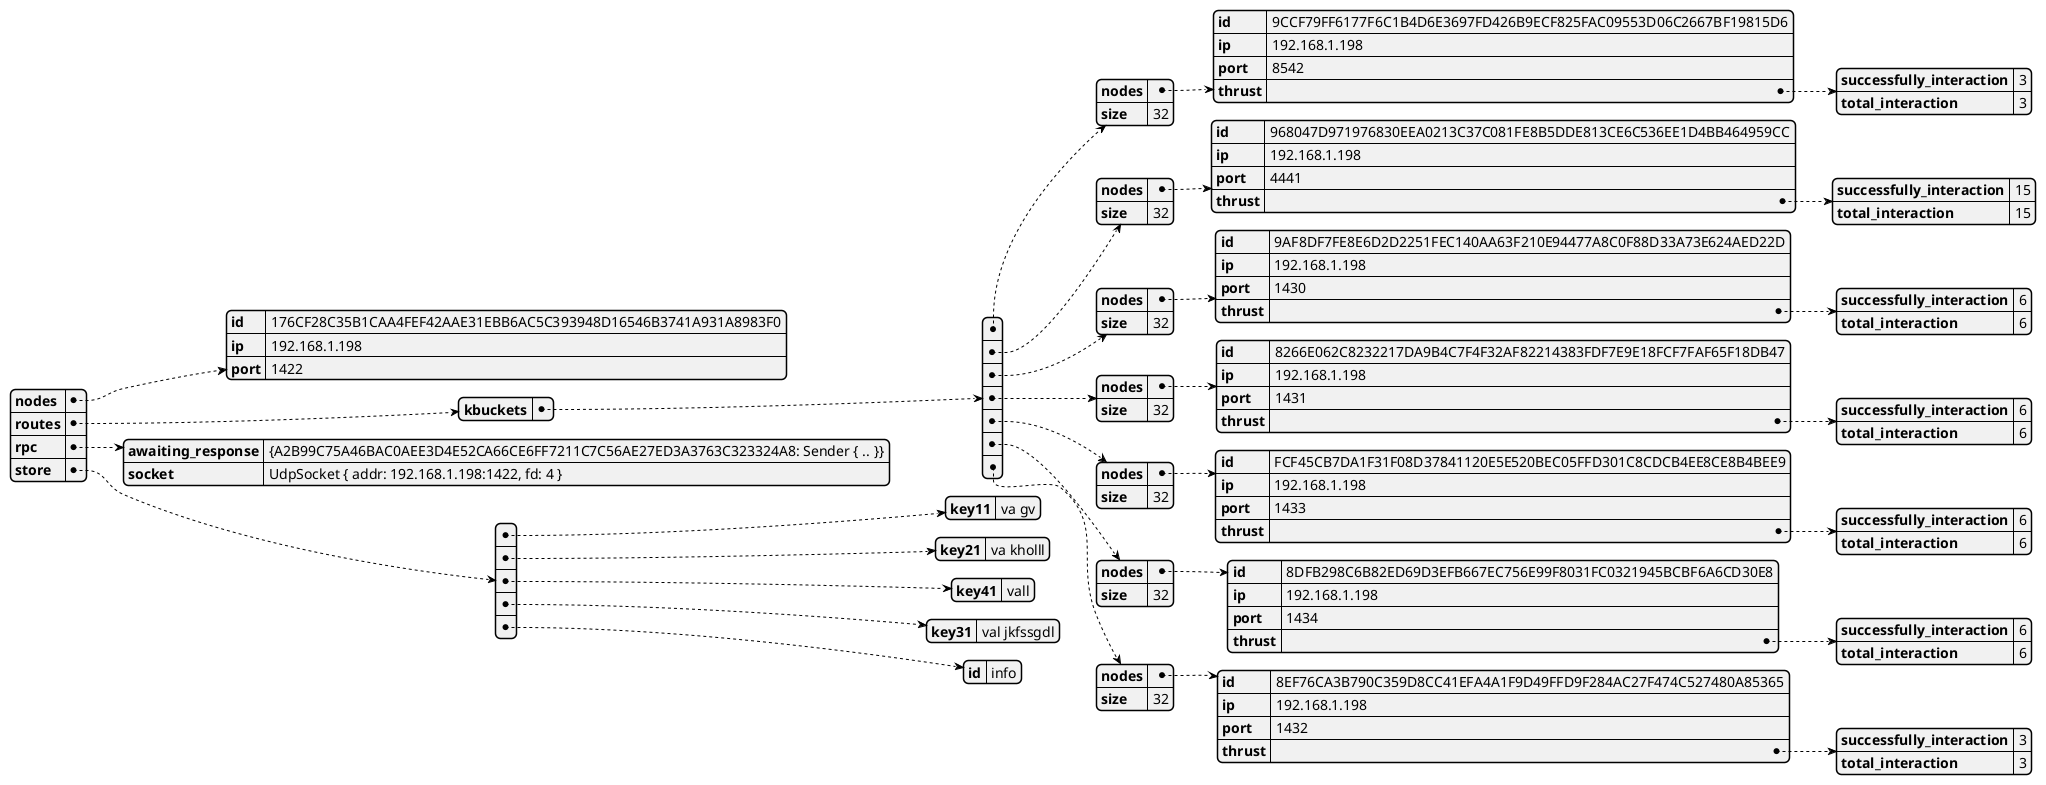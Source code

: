 @startjson
{"nodes":{"id":"176CF28C35B1CAA4FEF42AAE31EBB6AC5C393948D16546B3741A931A8983F0","ip":"192.168.1.198","port":1422},"routes":{"kbuckets":[{"nodes":{"id":"9CCF79FF6177F6C1B4D6E3697FD426B9ECF825FAC09553D06C2667BF19815D6","ip":"192.168.1.198","port":8542,"thrust":{"successfully_interaction":3,"total_interaction":3}},"size":32},{"nodes":{"id":"968047D971976830EEA0213C37C081FE8B5DDE813CE6C536EE1D4BB464959CC","ip":"192.168.1.198","port":4441,"thrust":{"successfully_interaction":15,"total_interaction":15}},"size":32},{"nodes":{"id":"9AF8DF7FE8E6D2D2251FEC140AA63F210E94477A8C0F88D33A73E624AED22D","ip":"192.168.1.198","port":1430,"thrust":{"successfully_interaction":6,"total_interaction":6}},"size":32},{"nodes":{"id":"8266E062C8232217DA9B4C7F4F32AF82214383FDF7E9E18FCF7FAF65F18DB47","ip":"192.168.1.198","port":1431,"thrust":{"successfully_interaction":6,"total_interaction":6}},"size":32},{"nodes":{"id":"FCF45CB7DA1F31F08D37841120E5E520BEC05FFD301C8CDCB4EE8CE8B4BEE9","ip":"192.168.1.198","port":1433,"thrust":{"successfully_interaction":6,"total_interaction":6}},"size":32},{"nodes":{"id":"8DFB298C6B82ED69D3EFB667EC756E99F8031FC0321945BCBF6A6CD30E8","ip":"192.168.1.198","port":1434,"thrust":{"successfully_interaction":6,"total_interaction":6}},"size":32},{"nodes":{"id":"8EF76CA3B790C359D8CC41EFA4A1F9D49FFD9F284AC27F474C527480A85365","ip":"192.168.1.198","port":1432,"thrust":{"successfully_interaction":3,"total_interaction":3}},"size":32}]},"rpc":{"awaiting_response":"{A2B99C75A46BAC0AEE3D4E52CA66CE6FF7211C7C56AE27ED3A3763C323324A8: Sender { .. }}","socket":"UdpSocket { addr: 192.168.1.198:1422, fd: 4 }"},"store":[{"key11":"va gv"},{"key21":"va kholll"},{"key41":"vall"},{"key31":"val jkfssgdl"},{"id":"info"}]}
@endjson